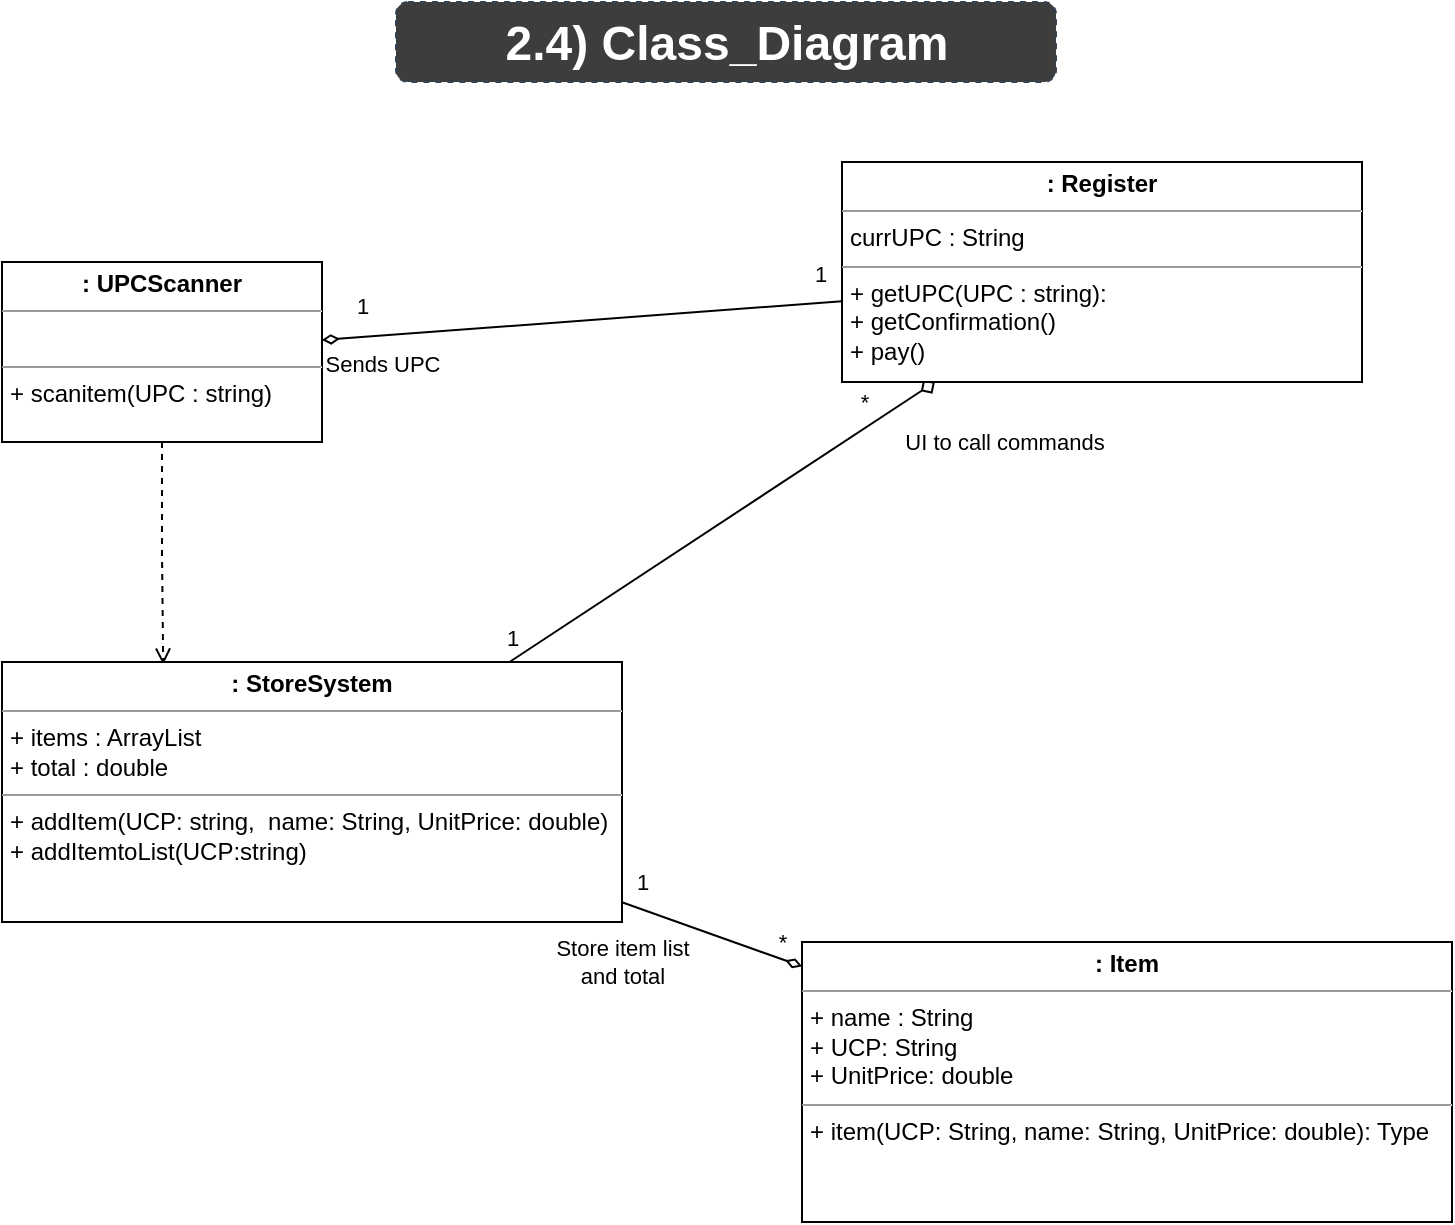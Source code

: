<mxfile version="20.3.0" type="device" pages="3"><diagram id="8CFfQcmb2C0S-5alGf_X" name="Class_diagr"><mxGraphModel dx="896" dy="672" grid="1" gridSize="10" guides="1" tooltips="1" connect="1" arrows="1" fold="1" page="1" pageScale="1" pageWidth="850" pageHeight="1100" math="0" shadow="0"><root><mxCell id="0"/><mxCell id="1" parent="0"/><mxCell id="NIBfCfTgj3Hl9gPVXK_Z-7" style="rounded=0;orthogonalLoop=1;jettySize=auto;html=1;entryX=0;entryY=0.633;entryDx=0;entryDy=0;entryPerimeter=0;endArrow=none;endFill=0;startArrow=diamondThin;startFill=0;" parent="1" source="NIBfCfTgj3Hl9gPVXK_Z-2" target="NIBfCfTgj3Hl9gPVXK_Z-3" edge="1"><mxGeometry relative="1" as="geometry"/></mxCell><mxCell id="NIBfCfTgj3Hl9gPVXK_Z-11" value="1" style="edgeLabel;html=1;align=center;verticalAlign=middle;resizable=0;points=[];" parent="NIBfCfTgj3Hl9gPVXK_Z-7" vertex="1" connectable="0"><mxGeometry x="-0.794" y="-3" relative="1" as="geometry"><mxPoint x="-7" y="-18" as="offset"/></mxGeometry></mxCell><mxCell id="NIBfCfTgj3Hl9gPVXK_Z-12" value="1" style="edgeLabel;html=1;align=center;verticalAlign=middle;resizable=0;points=[];" parent="NIBfCfTgj3Hl9gPVXK_Z-7" vertex="1" connectable="0"><mxGeometry x="0.916" y="1" relative="1" as="geometry"><mxPoint y="-14" as="offset"/></mxGeometry></mxCell><mxCell id="NIBfCfTgj3Hl9gPVXK_Z-17" value="Sends UPC" style="edgeLabel;html=1;align=center;verticalAlign=middle;resizable=0;points=[];" parent="NIBfCfTgj3Hl9gPVXK_Z-7" vertex="1" connectable="0"><mxGeometry x="-0.715" y="-1" relative="1" as="geometry"><mxPoint x="-7" y="13" as="offset"/></mxGeometry></mxCell><mxCell id="NIBfCfTgj3Hl9gPVXK_Z-8" style="edgeStyle=orthogonalEdgeStyle;rounded=0;orthogonalLoop=1;jettySize=auto;html=1;entryX=0.26;entryY=0.01;entryDx=0;entryDy=0;entryPerimeter=0;endArrow=open;endFill=0;dashed=1;" parent="1" source="NIBfCfTgj3Hl9gPVXK_Z-2" target="NIBfCfTgj3Hl9gPVXK_Z-4" edge="1"><mxGeometry relative="1" as="geometry"/></mxCell><mxCell id="NIBfCfTgj3Hl9gPVXK_Z-2" value="&lt;p style=&quot;margin:0px;margin-top:4px;text-align:center;&quot;&gt;&lt;b&gt;: UPCScanner&lt;/b&gt;&lt;/p&gt;&lt;hr size=&quot;1&quot;&gt;&lt;p style=&quot;margin:0px;margin-left:4px;&quot;&gt;&lt;br&gt;&lt;/p&gt;&lt;hr size=&quot;1&quot;&gt;&lt;p style=&quot;margin:0px;margin-left:4px;&quot;&gt;+ scanitem(UPC : string)&lt;/p&gt;" style="verticalAlign=top;align=left;overflow=fill;fontSize=12;fontFamily=Helvetica;html=1;" parent="1" vertex="1"><mxGeometry x="63" y="190" width="160" height="90" as="geometry"/></mxCell><mxCell id="NIBfCfTgj3Hl9gPVXK_Z-9" style="rounded=0;orthogonalLoop=1;jettySize=auto;html=1;endArrow=none;endFill=0;startArrow=diamond;startFill=0;" parent="1" source="NIBfCfTgj3Hl9gPVXK_Z-3" target="NIBfCfTgj3Hl9gPVXK_Z-4" edge="1"><mxGeometry relative="1" as="geometry"/></mxCell><mxCell id="NIBfCfTgj3Hl9gPVXK_Z-13" value="*" style="edgeLabel;html=1;align=center;verticalAlign=middle;resizable=0;points=[];" parent="NIBfCfTgj3Hl9gPVXK_Z-9" vertex="1" connectable="0"><mxGeometry x="-0.862" y="-1" relative="1" as="geometry"><mxPoint x="-21" y="1" as="offset"/></mxGeometry></mxCell><mxCell id="NIBfCfTgj3Hl9gPVXK_Z-14" value="1" style="edgeLabel;html=1;align=center;verticalAlign=middle;resizable=0;points=[];" parent="NIBfCfTgj3Hl9gPVXK_Z-9" vertex="1" connectable="0"><mxGeometry x="0.887" y="1" relative="1" as="geometry"><mxPoint x="-12" y="-5" as="offset"/></mxGeometry></mxCell><mxCell id="NIBfCfTgj3Hl9gPVXK_Z-18" value="UI to call commands" style="edgeLabel;html=1;align=center;verticalAlign=middle;resizable=0;points=[];" parent="NIBfCfTgj3Hl9gPVXK_Z-9" vertex="1" connectable="0"><mxGeometry x="-0.714" y="1" relative="1" as="geometry"><mxPoint x="64" y="9" as="offset"/></mxGeometry></mxCell><mxCell id="NIBfCfTgj3Hl9gPVXK_Z-3" value="&lt;p style=&quot;margin:0px;margin-top:4px;text-align:center;&quot;&gt;&lt;b&gt;: Register&lt;/b&gt;&lt;/p&gt;&lt;hr size=&quot;1&quot;&gt;&lt;p style=&quot;margin:0px;margin-left:4px;&quot;&gt;currUPC : String&lt;/p&gt;&lt;hr size=&quot;1&quot;&gt;&lt;p style=&quot;margin:0px;margin-left:4px;&quot;&gt;+ getUPC(UPC : string):&lt;/p&gt;&lt;p style=&quot;margin:0px;margin-left:4px;&quot;&gt;+ getConfirmation()&lt;/p&gt;&lt;p style=&quot;margin:0px;margin-left:4px;&quot;&gt;+ pay()&lt;/p&gt;" style="verticalAlign=top;align=left;overflow=fill;fontSize=12;fontFamily=Helvetica;html=1;" parent="1" vertex="1"><mxGeometry x="483" y="140" width="260" height="110" as="geometry"/></mxCell><mxCell id="NIBfCfTgj3Hl9gPVXK_Z-10" style="edgeStyle=none;rounded=0;orthogonalLoop=1;jettySize=auto;html=1;endArrow=diamondThin;endFill=0;" parent="1" source="NIBfCfTgj3Hl9gPVXK_Z-4" target="NIBfCfTgj3Hl9gPVXK_Z-6" edge="1"><mxGeometry relative="1" as="geometry"/></mxCell><mxCell id="NIBfCfTgj3Hl9gPVXK_Z-15" value="*" style="edgeLabel;html=1;align=center;verticalAlign=middle;resizable=0;points=[];" parent="NIBfCfTgj3Hl9gPVXK_Z-10" vertex="1" connectable="0"><mxGeometry x="0.691" y="-1" relative="1" as="geometry"><mxPoint x="4" y="-8" as="offset"/></mxGeometry></mxCell><mxCell id="NIBfCfTgj3Hl9gPVXK_Z-16" value="1" style="edgeLabel;html=1;align=center;verticalAlign=middle;resizable=0;points=[];" parent="NIBfCfTgj3Hl9gPVXK_Z-10" vertex="1" connectable="0"><mxGeometry x="-0.879" relative="1" as="geometry"><mxPoint x="4" y="-12" as="offset"/></mxGeometry></mxCell><mxCell id="NIBfCfTgj3Hl9gPVXK_Z-19" value="Store item list&lt;br&gt;and total" style="edgeLabel;html=1;align=center;verticalAlign=middle;resizable=0;points=[];" parent="NIBfCfTgj3Hl9gPVXK_Z-10" vertex="1" connectable="0"><mxGeometry x="-0.636" y="-1" relative="1" as="geometry"><mxPoint x="-16" y="23" as="offset"/></mxGeometry></mxCell><mxCell id="NIBfCfTgj3Hl9gPVXK_Z-4" value="&lt;p style=&quot;margin:0px;margin-top:4px;text-align:center;&quot;&gt;&lt;b&gt;: StoreSystem&lt;/b&gt;&lt;/p&gt;&lt;hr size=&quot;1&quot;&gt;&lt;p style=&quot;margin:0px;margin-left:4px;&quot;&gt;+ items : ArrayList&lt;/p&gt;&lt;p style=&quot;margin:0px;margin-left:4px;&quot;&gt;+ total : double&lt;/p&gt;&lt;hr size=&quot;1&quot;&gt;&lt;p style=&quot;margin:0px;margin-left:4px;&quot;&gt;+ addItem(UCP: string,&amp;nbsp; name: String, UnitPrice: double)&lt;/p&gt;&lt;p style=&quot;margin:0px;margin-left:4px;&quot;&gt;+ addItemtoList(UCP:string)&lt;/p&gt;" style="verticalAlign=top;align=left;overflow=fill;fontSize=12;fontFamily=Helvetica;html=1;" parent="1" vertex="1"><mxGeometry x="63" y="390" width="310" height="130" as="geometry"/></mxCell><mxCell id="NIBfCfTgj3Hl9gPVXK_Z-6" value="&lt;p style=&quot;margin:0px;margin-top:4px;text-align:center;&quot;&gt;&lt;b&gt;: Item&lt;/b&gt;&lt;/p&gt;&lt;hr size=&quot;1&quot;&gt;&lt;p style=&quot;margin:0px;margin-left:4px;&quot;&gt;+ name : String&lt;/p&gt;&lt;p style=&quot;margin:0px;margin-left:4px;&quot;&gt;+ UCP: String&lt;/p&gt;&lt;p style=&quot;margin:0px;margin-left:4px;&quot;&gt;+ UnitPrice: double&lt;/p&gt;&lt;hr size=&quot;1&quot;&gt;&lt;p style=&quot;margin:0px;margin-left:4px;&quot;&gt;+ item(UCP: String, name: String, UnitPrice: double): Type&lt;/p&gt;" style="verticalAlign=top;align=left;overflow=fill;fontSize=12;fontFamily=Helvetica;html=1;" parent="1" vertex="1"><mxGeometry x="463" y="530" width="325" height="140" as="geometry"/></mxCell><mxCell id="zIUzA-K5LO1D7h6n-4bW-1" value="2.4) Class_Diagram" style="text;strokeColor=#314354;fillColor=#3D3D3D;html=1;fontSize=24;fontStyle=1;verticalAlign=middle;align=center;labelBackgroundColor=none;labelBorderColor=none;spacingTop=1;spacing=5;dashed=1;fontColor=#ffffff;rounded=1;gradientColor=none;gradientDirection=west;" parent="1" vertex="1"><mxGeometry x="260" y="60" width="330" height="40" as="geometry"/></mxCell></root></mxGraphModel></diagram><diagram id="jKbsCZU7YyQiW0N3KbpJ" name="Seq_diagr"><mxGraphModel dx="896" dy="-428" grid="1" gridSize="10" guides="1" tooltips="1" connect="1" arrows="1" fold="1" page="1" pageScale="1" pageWidth="850" pageHeight="1100" math="0" shadow="0"><root><mxCell id="0"/><mxCell id="1" parent="0"/><mxCell id="nwtBOYsOpXT7VtFQpqoE-1" value=": Register" style="shape=umlLifeline;perimeter=lifelinePerimeter;container=1;collapsible=0;recursiveResize=0;rounded=0;shadow=0;strokeWidth=1;fontStyle=4" parent="1" vertex="1"><mxGeometry x="330" y="1210" width="100" height="300" as="geometry"/></mxCell><mxCell id="nwtBOYsOpXT7VtFQpqoE-2" value="" style="points=[];perimeter=orthogonalPerimeter;rounded=0;shadow=0;strokeWidth=1;" parent="nwtBOYsOpXT7VtFQpqoE-1" vertex="1"><mxGeometry x="45" y="100" width="10" height="40" as="geometry"/></mxCell><mxCell id="4gGT5OA-RW5Y8bYFWewk-3" value="" style="points=[];perimeter=orthogonalPerimeter;rounded=0;shadow=0;strokeWidth=1;" parent="nwtBOYsOpXT7VtFQpqoE-1" vertex="1"><mxGeometry x="45" y="160" width="10" height="40" as="geometry"/></mxCell><mxCell id="4gGT5OA-RW5Y8bYFWewk-12" value="" style="points=[];perimeter=orthogonalPerimeter;rounded=0;shadow=0;strokeWidth=1;" parent="nwtBOYsOpXT7VtFQpqoE-1" vertex="1"><mxGeometry x="45" y="230" width="10" height="30" as="geometry"/></mxCell><mxCell id="nwtBOYsOpXT7VtFQpqoE-13" value=": item" style="shape=umlLifeline;perimeter=lifelinePerimeter;container=1;collapsible=0;recursiveResize=0;rounded=0;shadow=0;strokeWidth=1;fontStyle=4" parent="1" vertex="1"><mxGeometry x="650" y="1210" width="100" height="150" as="geometry"/></mxCell><mxCell id="nwtBOYsOpXT7VtFQpqoE-14" value="" style="points=[];perimeter=orthogonalPerimeter;rounded=0;shadow=0;strokeWidth=1;" parent="nwtBOYsOpXT7VtFQpqoE-13" vertex="1"><mxGeometry x="45" y="120" width="10" height="10" as="geometry"/></mxCell><mxCell id="nwtBOYsOpXT7VtFQpqoE-15" value=": StoreSystem" style="shape=umlLifeline;perimeter=lifelinePerimeter;container=1;collapsible=0;recursiveResize=0;rounded=0;shadow=0;strokeWidth=1;fontStyle=4" parent="1" vertex="1"><mxGeometry x="500" y="1210" width="100" height="300" as="geometry"/></mxCell><mxCell id="nwtBOYsOpXT7VtFQpqoE-16" value="" style="points=[];perimeter=orthogonalPerimeter;rounded=0;shadow=0;strokeWidth=1;" parent="nwtBOYsOpXT7VtFQpqoE-15" vertex="1"><mxGeometry x="45" y="110" width="10" height="20" as="geometry"/></mxCell><mxCell id="4gGT5OA-RW5Y8bYFWewk-5" value="" style="points=[];perimeter=orthogonalPerimeter;rounded=0;shadow=0;strokeWidth=1;" parent="nwtBOYsOpXT7VtFQpqoE-15" vertex="1"><mxGeometry x="45" y="170" width="10" height="20" as="geometry"/></mxCell><mxCell id="4gGT5OA-RW5Y8bYFWewk-14" value="" style="points=[];perimeter=orthogonalPerimeter;rounded=0;shadow=0;strokeWidth=1;" parent="nwtBOYsOpXT7VtFQpqoE-15" vertex="1"><mxGeometry x="45" y="240" width="10" height="20" as="geometry"/></mxCell><mxCell id="nwtBOYsOpXT7VtFQpqoE-17" value=": UPCscanner" style="shape=umlLifeline;perimeter=lifelinePerimeter;container=1;collapsible=0;recursiveResize=0;rounded=0;shadow=0;strokeWidth=1;fontStyle=4" parent="1" vertex="1"><mxGeometry x="180" y="1210" width="100" height="190" as="geometry"/></mxCell><mxCell id="nwtBOYsOpXT7VtFQpqoE-18" value="" style="points=[];perimeter=orthogonalPerimeter;rounded=0;shadow=0;strokeWidth=1;" parent="nwtBOYsOpXT7VtFQpqoE-17" vertex="1"><mxGeometry x="45" y="80" width="10" height="80" as="geometry"/></mxCell><mxCell id="4gGT5OA-RW5Y8bYFWewk-13" value="" style="shape=umlDestroy;whiteSpace=wrap;html=1;strokeWidth=3;strokeColor=default;fontSize=8;" parent="nwtBOYsOpXT7VtFQpqoE-17" vertex="1"><mxGeometry x="35" y="170" width="30" height="30" as="geometry"/></mxCell><mxCell id="974k4DTbofVvroK7Zwzl-2" style="edgeStyle=none;rounded=0;orthogonalLoop=1;jettySize=auto;html=1;startArrow=none;startFill=0;endArrow=none;endFill=0;align=center;dashed=1;entryX=-0.068;entryY=0.06;entryDx=0;entryDy=0;entryPerimeter=0;" parent="1" target="nwtBOYsOpXT7VtFQpqoE-18" edge="1"><mxGeometry relative="1" as="geometry"><mxPoint x="150" y="1295" as="sourcePoint"/></mxGeometry></mxCell><mxCell id="4gGT5OA-RW5Y8bYFWewk-24" value="&lt;span style=&quot;&quot;&gt;This is where the Actor &lt;br&gt;scans their first item&lt;/span&gt;" style="edgeLabel;html=1;align=center;verticalAlign=middle;resizable=0;points=[];fontSize=8;" parent="974k4DTbofVvroK7Zwzl-2" vertex="1" connectable="0"><mxGeometry x="-0.494" y="1" relative="1" as="geometry"><mxPoint x="-59" y="-4" as="offset"/></mxGeometry></mxCell><mxCell id="974k4DTbofVvroK7Zwzl-3" style="edgeStyle=none;rounded=0;orthogonalLoop=1;jettySize=auto;html=1;entryX=-0.104;entryY=0.07;entryDx=0;entryDy=0;entryPerimeter=0;startArrow=none;startFill=0;endArrow=classic;endFill=1;" parent="1" source="nwtBOYsOpXT7VtFQpqoE-18" target="nwtBOYsOpXT7VtFQpqoE-2" edge="1"><mxGeometry relative="1" as="geometry"/></mxCell><mxCell id="974k4DTbofVvroK7Zwzl-4" value="UPC input" style="edgeLabel;html=1;align=center;verticalAlign=middle;resizable=0;points=[];fontSize=8;" parent="974k4DTbofVvroK7Zwzl-3" vertex="1" connectable="0"><mxGeometry x="-0.444" y="1" relative="1" as="geometry"><mxPoint x="26" y="-12" as="offset"/></mxGeometry></mxCell><mxCell id="974k4DTbofVvroK7Zwzl-5" style="edgeStyle=none;rounded=0;orthogonalLoop=1;jettySize=auto;html=1;entryX=0.055;entryY=0.069;entryDx=0;entryDy=0;entryPerimeter=0;fontSize=8;startArrow=none;startFill=0;endArrow=classic;endFill=1;" parent="1" source="nwtBOYsOpXT7VtFQpqoE-2" target="nwtBOYsOpXT7VtFQpqoE-16" edge="1"><mxGeometry relative="1" as="geometry"/></mxCell><mxCell id="974k4DTbofVvroK7Zwzl-6" value="GetIteminfo" style="edgeLabel;html=1;align=center;verticalAlign=middle;resizable=0;points=[];fontSize=8;" parent="974k4DTbofVvroK7Zwzl-5" vertex="1" connectable="0"><mxGeometry x="-0.254" relative="1" as="geometry"><mxPoint x="25" y="-11" as="offset"/></mxGeometry></mxCell><mxCell id="4gGT5OA-RW5Y8bYFWewk-1" style="edgeStyle=none;rounded=0;orthogonalLoop=1;jettySize=auto;html=1;entryX=0.104;entryY=0.073;entryDx=0;entryDy=0;entryPerimeter=0;fontSize=8;startArrow=none;startFill=0;endArrow=classic;endFill=1;" parent="1" source="nwtBOYsOpXT7VtFQpqoE-16" target="nwtBOYsOpXT7VtFQpqoE-14" edge="1"><mxGeometry relative="1" as="geometry"/></mxCell><mxCell id="4gGT5OA-RW5Y8bYFWewk-2" value="GetIteminfo" style="edgeLabel;html=1;align=center;verticalAlign=middle;resizable=0;points=[];fontSize=8;" parent="4gGT5OA-RW5Y8bYFWewk-1" vertex="1" connectable="0"><mxGeometry x="-0.094" y="-1" relative="1" as="geometry"><mxPoint x="11" y="-12" as="offset"/></mxGeometry></mxCell><mxCell id="4gGT5OA-RW5Y8bYFWewk-6" style="edgeStyle=none;rounded=0;orthogonalLoop=1;jettySize=auto;html=1;entryX=0.002;entryY=0.006;entryDx=0;entryDy=0;entryPerimeter=0;fontSize=8;startArrow=none;startFill=0;endArrow=classic;endFill=1;" parent="1" source="4gGT5OA-RW5Y8bYFWewk-3" target="4gGT5OA-RW5Y8bYFWewk-5" edge="1"><mxGeometry relative="1" as="geometry"/></mxCell><mxCell id="4gGT5OA-RW5Y8bYFWewk-7" value="Checkout" style="edgeLabel;html=1;align=center;verticalAlign=middle;resizable=0;points=[];fontSize=8;" parent="4gGT5OA-RW5Y8bYFWewk-6" vertex="1" connectable="0"><mxGeometry x="-0.245" relative="1" as="geometry"><mxPoint x="25" y="-10" as="offset"/></mxGeometry></mxCell><mxCell id="4gGT5OA-RW5Y8bYFWewk-8" style="edgeStyle=none;rounded=0;orthogonalLoop=1;jettySize=auto;html=1;entryX=0.043;entryY=0.78;entryDx=0;entryDy=0;entryPerimeter=0;fontSize=8;startArrow=classic;startFill=1;endArrow=none;endFill=0;exitX=0.88;exitY=0.63;exitDx=0;exitDy=0;exitPerimeter=0;dashed=1;" parent="1" source="4gGT5OA-RW5Y8bYFWewk-3" target="4gGT5OA-RW5Y8bYFWewk-5" edge="1"><mxGeometry relative="1" as="geometry"><mxPoint x="390" y="1400" as="sourcePoint"/><mxPoint x="550.02" y="1400" as="targetPoint"/></mxGeometry></mxCell><mxCell id="4gGT5OA-RW5Y8bYFWewk-9" value="DisplayTotal" style="edgeLabel;html=1;align=center;verticalAlign=middle;resizable=0;points=[];fontSize=8;" parent="4gGT5OA-RW5Y8bYFWewk-8" vertex="1" connectable="0"><mxGeometry x="-0.245" relative="1" as="geometry"><mxPoint x="25" y="15" as="offset"/></mxGeometry></mxCell><mxCell id="4gGT5OA-RW5Y8bYFWewk-15" style="edgeStyle=none;rounded=0;orthogonalLoop=1;jettySize=auto;html=1;entryX=0.1;entryY=0.069;entryDx=0;entryDy=0;entryPerimeter=0;fontSize=8;startArrow=none;startFill=0;endArrow=classic;endFill=1;" parent="1" source="4gGT5OA-RW5Y8bYFWewk-12" target="4gGT5OA-RW5Y8bYFWewk-14" edge="1"><mxGeometry relative="1" as="geometry"/></mxCell><mxCell id="4gGT5OA-RW5Y8bYFWewk-16" value="Pay" style="edgeLabel;html=1;align=center;verticalAlign=middle;resizable=0;points=[];fontSize=8;" parent="4gGT5OA-RW5Y8bYFWewk-15" vertex="1" connectable="0"><mxGeometry x="-0.13" y="-1" relative="1" as="geometry"><mxPoint x="15" y="-12" as="offset"/></mxGeometry></mxCell><mxCell id="4gGT5OA-RW5Y8bYFWewk-17" style="edgeStyle=none;rounded=0;orthogonalLoop=1;jettySize=auto;html=1;entryX=0.976;entryY=0.951;entryDx=0;entryDy=0;entryPerimeter=0;fontSize=8;startArrow=none;startFill=0;endArrow=classic;endFill=1;dashed=1;" parent="1" source="4gGT5OA-RW5Y8bYFWewk-14" target="4gGT5OA-RW5Y8bYFWewk-12" edge="1"><mxGeometry relative="1" as="geometry"/></mxCell><mxCell id="4gGT5OA-RW5Y8bYFWewk-18" value="DisplayReceipt" style="edgeLabel;html=1;align=center;verticalAlign=middle;resizable=0;points=[];fontSize=8;" parent="4gGT5OA-RW5Y8bYFWewk-17" vertex="1" connectable="0"><mxGeometry x="-0.043" y="-1" relative="1" as="geometry"><mxPoint as="offset"/></mxGeometry></mxCell><mxCell id="4gGT5OA-RW5Y8bYFWewk-19" value="" style="shape=umlDestroy;whiteSpace=wrap;html=1;strokeWidth=3;strokeColor=default;fontSize=8;" parent="1" vertex="1"><mxGeometry x="535" y="1500" width="30" height="30" as="geometry"/></mxCell><mxCell id="4gGT5OA-RW5Y8bYFWewk-20" value="" style="shape=umlDestroy;whiteSpace=wrap;html=1;strokeWidth=3;strokeColor=default;fontSize=8;" parent="1" vertex="1"><mxGeometry x="365" y="1500" width="30" height="30" as="geometry"/></mxCell><mxCell id="4gGT5OA-RW5Y8bYFWewk-21" value="" style="shape=umlDestroy;whiteSpace=wrap;html=1;strokeWidth=3;strokeColor=default;fontSize=8;" parent="1" vertex="1"><mxGeometry x="685" y="1350" width="30" height="30" as="geometry"/></mxCell><mxCell id="4gGT5OA-RW5Y8bYFWewk-25" style="edgeStyle=none;rounded=0;orthogonalLoop=1;jettySize=auto;html=1;entryX=-0.193;entryY=0.641;entryDx=0;entryDy=0;entryPerimeter=0;dashed=1;fontSize=8;startArrow=none;startFill=0;endArrow=none;endFill=0;" parent="1" source="4gGT5OA-RW5Y8bYFWewk-23" target="nwtBOYsOpXT7VtFQpqoE-18" edge="1"><mxGeometry relative="1" as="geometry"/></mxCell><mxCell id="4gGT5OA-RW5Y8bYFWewk-23" value="The first intalization is then repeated for every scanned item" style="shape=note;size=20;whiteSpace=wrap;html=1;fontSize=8;align=left;" parent="1" vertex="1"><mxGeometry x="100" y="1340" width="60" height="70" as="geometry"/></mxCell><mxCell id="4gGT5OA-RW5Y8bYFWewk-26" value="2.4) Sequence_Diagram" style="text;strokeColor=#314354;fillColor=#3D3D3D;html=1;fontSize=24;fontStyle=1;verticalAlign=middle;align=center;labelBackgroundColor=none;labelBorderColor=none;spacingTop=1;spacing=5;dashed=1;fontColor=#ffffff;rounded=1;gradientColor=none;gradientDirection=west;" parent="1" vertex="1"><mxGeometry x="260" y="1130" width="330" height="40" as="geometry"/></mxCell></root></mxGraphModel></diagram><diagram id="ROJHeOqVEKuCC61P6sC5" name="State_diagr"><mxGraphModel dx="896" dy="672" grid="1" gridSize="10" guides="1" tooltips="1" connect="1" arrows="1" fold="1" page="1" pageScale="1" pageWidth="850" pageHeight="1100" math="0" shadow="0"><root><mxCell id="0"/><mxCell id="1" parent="0"/><mxCell id="ClMJwL5ll-Ia4LhYT7Op-7" style="edgeStyle=orthogonalEdgeStyle;rounded=0;orthogonalLoop=1;jettySize=auto;html=1;entryX=0.5;entryY=0;entryDx=0;entryDy=0;fontSize=14;startArrow=none;startFill=0;endArrow=classic;endFill=1;curved=1;" parent="1" source="ClMJwL5ll-Ia4LhYT7Op-1" target="ClMJwL5ll-Ia4LhYT7Op-5" edge="1"><mxGeometry relative="1" as="geometry"><Array as="points"><mxPoint x="235" y="130"/><mxPoint x="615" y="130"/></Array></mxGeometry></mxCell><mxCell id="ClMJwL5ll-Ia4LhYT7Op-10" value="Customer hits payment&lt;br style=&quot;font-size: 10px;&quot;&gt;Button" style="edgeLabel;html=1;align=center;verticalAlign=middle;resizable=0;points=[];fontSize=10;" parent="ClMJwL5ll-Ia4LhYT7Op-7" vertex="1" connectable="0"><mxGeometry x="-0.139" y="1" relative="1" as="geometry"><mxPoint x="19" y="-19" as="offset"/></mxGeometry></mxCell><mxCell id="ClMJwL5ll-Ia4LhYT7Op-1" value="Scan item" style="whiteSpace=wrap;html=1;rounded=1;labelBackgroundColor=none;labelBorderColor=none;fontSize=14;fillColor=#3D3D3D;gradientColor=none;gradientDirection=west;" parent="1" vertex="1"><mxGeometry x="175" y="180" width="120" height="60" as="geometry"/></mxCell><mxCell id="ClMJwL5ll-Ia4LhYT7Op-3" value="2.4) State_Diagram" style="text;strokeColor=#314354;fillColor=#3D3D3D;html=1;fontSize=24;fontStyle=1;verticalAlign=middle;align=center;labelBackgroundColor=none;labelBorderColor=none;spacingTop=1;spacing=5;dashed=1;fontColor=#ffffff;rounded=1;gradientColor=none;gradientDirection=west;" parent="1" vertex="1"><mxGeometry x="260" y="30" width="330" height="40" as="geometry"/></mxCell><mxCell id="ClMJwL5ll-Ia4LhYT7Op-4" value="Transaction&amp;nbsp;&lt;br&gt;Complete" style="whiteSpace=wrap;html=1;rounded=1;labelBackgroundColor=none;labelBorderColor=none;fontSize=14;fillColor=#3D3D3D;gradientColor=none;gradientDirection=west;" parent="1" vertex="1"><mxGeometry x="575" y="470" width="120" height="60" as="geometry"/></mxCell><mxCell id="ClMJwL5ll-Ia4LhYT7Op-11" style="edgeStyle=orthogonalEdgeStyle;curved=1;rounded=0;orthogonalLoop=1;jettySize=auto;html=1;entryX=0.5;entryY=0;entryDx=0;entryDy=0;fontSize=14;startArrow=none;startFill=0;endArrow=classic;endFill=1;" parent="1" source="ClMJwL5ll-Ia4LhYT7Op-5" target="ClMJwL5ll-Ia4LhYT7Op-4" edge="1"><mxGeometry relative="1" as="geometry"><Array as="points"><mxPoint x="635" y="350"/><mxPoint x="635" y="350"/></Array></mxGeometry></mxCell><mxCell id="ClMJwL5ll-Ia4LhYT7Op-12" value="Customer pays&lt;br style=&quot;font-size: 10px;&quot;&gt;register" style="edgeLabel;html=1;align=center;verticalAlign=middle;resizable=0;points=[];fontSize=10;" parent="ClMJwL5ll-Ia4LhYT7Op-11" vertex="1" connectable="0"><mxGeometry x="0.224" y="29" relative="1" as="geometry"><mxPoint x="11" y="-7" as="offset"/></mxGeometry></mxCell><mxCell id="ClMJwL5ll-Ia4LhYT7Op-13" style="edgeStyle=orthogonalEdgeStyle;curved=1;rounded=0;orthogonalLoop=1;jettySize=auto;html=1;entryX=0;entryY=0.5;entryDx=0;entryDy=0;fontSize=14;startArrow=none;startFill=0;endArrow=classic;endFill=1;" parent="1" source="ClMJwL5ll-Ia4LhYT7Op-5" target="ClMJwL5ll-Ia4LhYT7Op-1" edge="1"><mxGeometry relative="1" as="geometry"><Array as="points"><mxPoint x="615" y="370"/><mxPoint x="155" y="370"/><mxPoint x="155" y="210"/></Array></mxGeometry></mxCell><mxCell id="ClMJwL5ll-Ia4LhYT7Op-14" value="Customer decides to&lt;br style=&quot;font-size: 10px;&quot;&gt;add something to their&lt;br style=&quot;font-size: 10px;&quot;&gt;cart or cancel transaction" style="edgeLabel;html=1;align=center;verticalAlign=middle;resizable=0;points=[];fontSize=10;" parent="ClMJwL5ll-Ia4LhYT7Op-13" vertex="1" connectable="0"><mxGeometry x="0.121" y="1" relative="1" as="geometry"><mxPoint x="86" y="-31" as="offset"/></mxGeometry></mxCell><mxCell id="ClMJwL5ll-Ia4LhYT7Op-5" value="Checkout" style="whiteSpace=wrap;html=1;rounded=1;labelBackgroundColor=none;labelBorderColor=none;fontSize=14;fillColor=#3D3D3D;gradientColor=none;gradientDirection=west;" parent="1" vertex="1"><mxGeometry x="555" y="190" width="120" height="60" as="geometry"/></mxCell><mxCell id="ClMJwL5ll-Ia4LhYT7Op-8" style="edgeStyle=orthogonalEdgeStyle;curved=1;rounded=0;orthogonalLoop=1;jettySize=auto;html=1;entryX=0.5;entryY=1;entryDx=0;entryDy=0;fontSize=14;startArrow=none;startFill=0;endArrow=classic;endFill=1;" parent="1" source="ClMJwL5ll-Ia4LhYT7Op-1" target="ClMJwL5ll-Ia4LhYT7Op-1" edge="1"><mxGeometry relative="1" as="geometry"/></mxCell><mxCell id="ClMJwL5ll-Ia4LhYT7Op-9" value="Continue scanning&lt;br style=&quot;font-size: 10px;&quot;&gt;their items" style="edgeLabel;html=1;align=center;verticalAlign=middle;resizable=0;points=[];fontSize=10;" parent="ClMJwL5ll-Ia4LhYT7Op-8" vertex="1" connectable="0"><mxGeometry x="0.153" y="-5" relative="1" as="geometry"><mxPoint x="55" y="-23" as="offset"/></mxGeometry></mxCell><mxCell id="ClMJwL5ll-Ia4LhYT7Op-19" style="edgeStyle=orthogonalEdgeStyle;curved=1;rounded=0;orthogonalLoop=1;jettySize=auto;html=1;entryX=0;entryY=0.5;entryDx=0;entryDy=0;fontSize=10;startArrow=none;startFill=0;endArrow=none;endFill=0;dashed=1;" parent="1" source="ClMJwL5ll-Ia4LhYT7Op-18" target="ClMJwL5ll-Ia4LhYT7Op-4" edge="1"><mxGeometry relative="1" as="geometry"/></mxCell><mxCell id="ClMJwL5ll-Ia4LhYT7Op-18" value="The&lt;br&gt;Receipt&lt;br&gt;is then printed." style="shape=note;whiteSpace=wrap;html=1;backgroundOutline=1;darkOpacity=0.05;rounded=1;labelBackgroundColor=none;labelBorderColor=none;fontSize=10;fillColor=#3D3D3D;gradientColor=none;gradientDirection=west;align=left;" parent="1" vertex="1"><mxGeometry x="425" y="460" width="60" height="75" as="geometry"/></mxCell></root></mxGraphModel></diagram></mxfile>